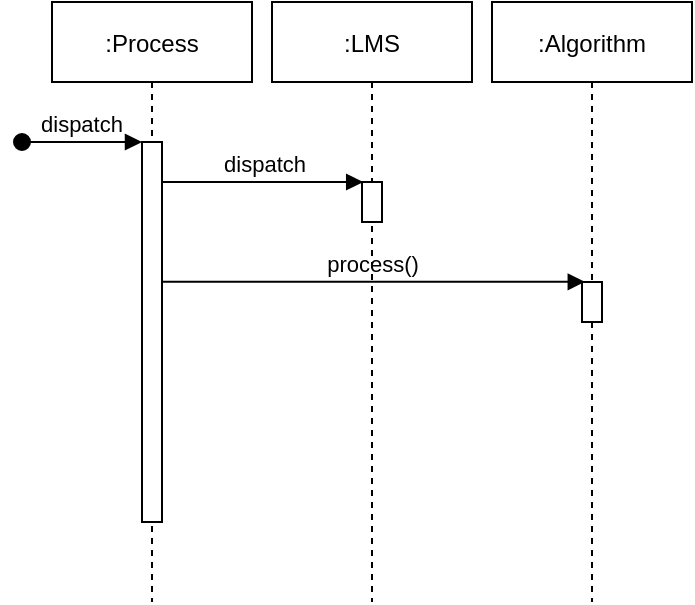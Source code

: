 <mxfile version="18.0.6" type="device"><diagram id="kgpKYQtTHZ0yAKxKKP6v" name="Page-1"><mxGraphModel dx="510" dy="555" grid="1" gridSize="10" guides="1" tooltips="1" connect="1" arrows="1" fold="1" page="1" pageScale="1" pageWidth="850" pageHeight="1100" math="0" shadow="0"><root><mxCell id="0"/><mxCell id="1" parent="0"/><mxCell id="3nuBFxr9cyL0pnOWT2aG-1" value=":Process" style="shape=umlLifeline;perimeter=lifelinePerimeter;container=1;collapsible=0;recursiveResize=0;rounded=0;shadow=0;strokeWidth=1;" parent="1" vertex="1"><mxGeometry x="120" y="80" width="100" height="300" as="geometry"/></mxCell><mxCell id="3nuBFxr9cyL0pnOWT2aG-2" value="" style="points=[];perimeter=orthogonalPerimeter;rounded=0;shadow=0;strokeWidth=1;" parent="3nuBFxr9cyL0pnOWT2aG-1" vertex="1"><mxGeometry x="45" y="70" width="10" height="190" as="geometry"/></mxCell><mxCell id="3nuBFxr9cyL0pnOWT2aG-3" value="dispatch" style="verticalAlign=bottom;startArrow=oval;endArrow=block;startSize=8;shadow=0;strokeWidth=1;" parent="3nuBFxr9cyL0pnOWT2aG-1" target="3nuBFxr9cyL0pnOWT2aG-2" edge="1"><mxGeometry relative="1" as="geometry"><mxPoint x="-15" y="70" as="sourcePoint"/></mxGeometry></mxCell><mxCell id="B9ZAxU8E2piIS6TKbFwW-5" value="dispatch" style="html=1;verticalAlign=bottom;endArrow=block;rounded=0;entryX=0.06;entryY=0;entryDx=0;entryDy=0;entryPerimeter=0;" edge="1" parent="3nuBFxr9cyL0pnOWT2aG-1" target="B9ZAxU8E2piIS6TKbFwW-3"><mxGeometry width="80" relative="1" as="geometry"><mxPoint x="55" y="90" as="sourcePoint"/><mxPoint x="140" y="90" as="targetPoint"/></mxGeometry></mxCell><mxCell id="3nuBFxr9cyL0pnOWT2aG-5" value=":Algorithm" style="shape=umlLifeline;perimeter=lifelinePerimeter;container=1;collapsible=0;recursiveResize=0;rounded=0;shadow=0;strokeWidth=1;" parent="1" vertex="1"><mxGeometry x="340" y="80" width="100" height="300" as="geometry"/></mxCell><mxCell id="B9ZAxU8E2piIS6TKbFwW-1" value="" style="html=1;points=[];perimeter=orthogonalPerimeter;" vertex="1" parent="3nuBFxr9cyL0pnOWT2aG-5"><mxGeometry x="45" y="140" width="10" height="20" as="geometry"/></mxCell><mxCell id="3nuBFxr9cyL0pnOWT2aG-8" value="process()" style="verticalAlign=bottom;endArrow=block;shadow=0;strokeWidth=1;entryX=0.14;entryY=-0.005;entryDx=0;entryDy=0;entryPerimeter=0;" parent="1" source="3nuBFxr9cyL0pnOWT2aG-2" target="B9ZAxU8E2piIS6TKbFwW-1" edge="1"><mxGeometry relative="1" as="geometry"><mxPoint x="275" y="160" as="sourcePoint"/><mxPoint x="270" y="160" as="targetPoint"/></mxGeometry></mxCell><mxCell id="B9ZAxU8E2piIS6TKbFwW-2" value=":LMS" style="shape=umlLifeline;perimeter=lifelinePerimeter;container=1;collapsible=0;recursiveResize=0;rounded=0;shadow=0;strokeWidth=1;" vertex="1" parent="1"><mxGeometry x="230" y="80" width="100" height="300" as="geometry"/></mxCell><mxCell id="B9ZAxU8E2piIS6TKbFwW-3" value="" style="html=1;points=[];perimeter=orthogonalPerimeter;" vertex="1" parent="B9ZAxU8E2piIS6TKbFwW-2"><mxGeometry x="45" y="90" width="10" height="20" as="geometry"/></mxCell></root></mxGraphModel></diagram></mxfile>